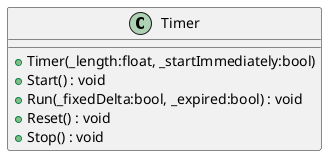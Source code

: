 @startuml
class Timer {
    + Timer(_length:float, _startImmediately:bool)
    + Start() : void
    + Run(_fixedDelta:bool, _expired:bool) : void
    + Reset() : void
    + Stop() : void
}
@enduml
